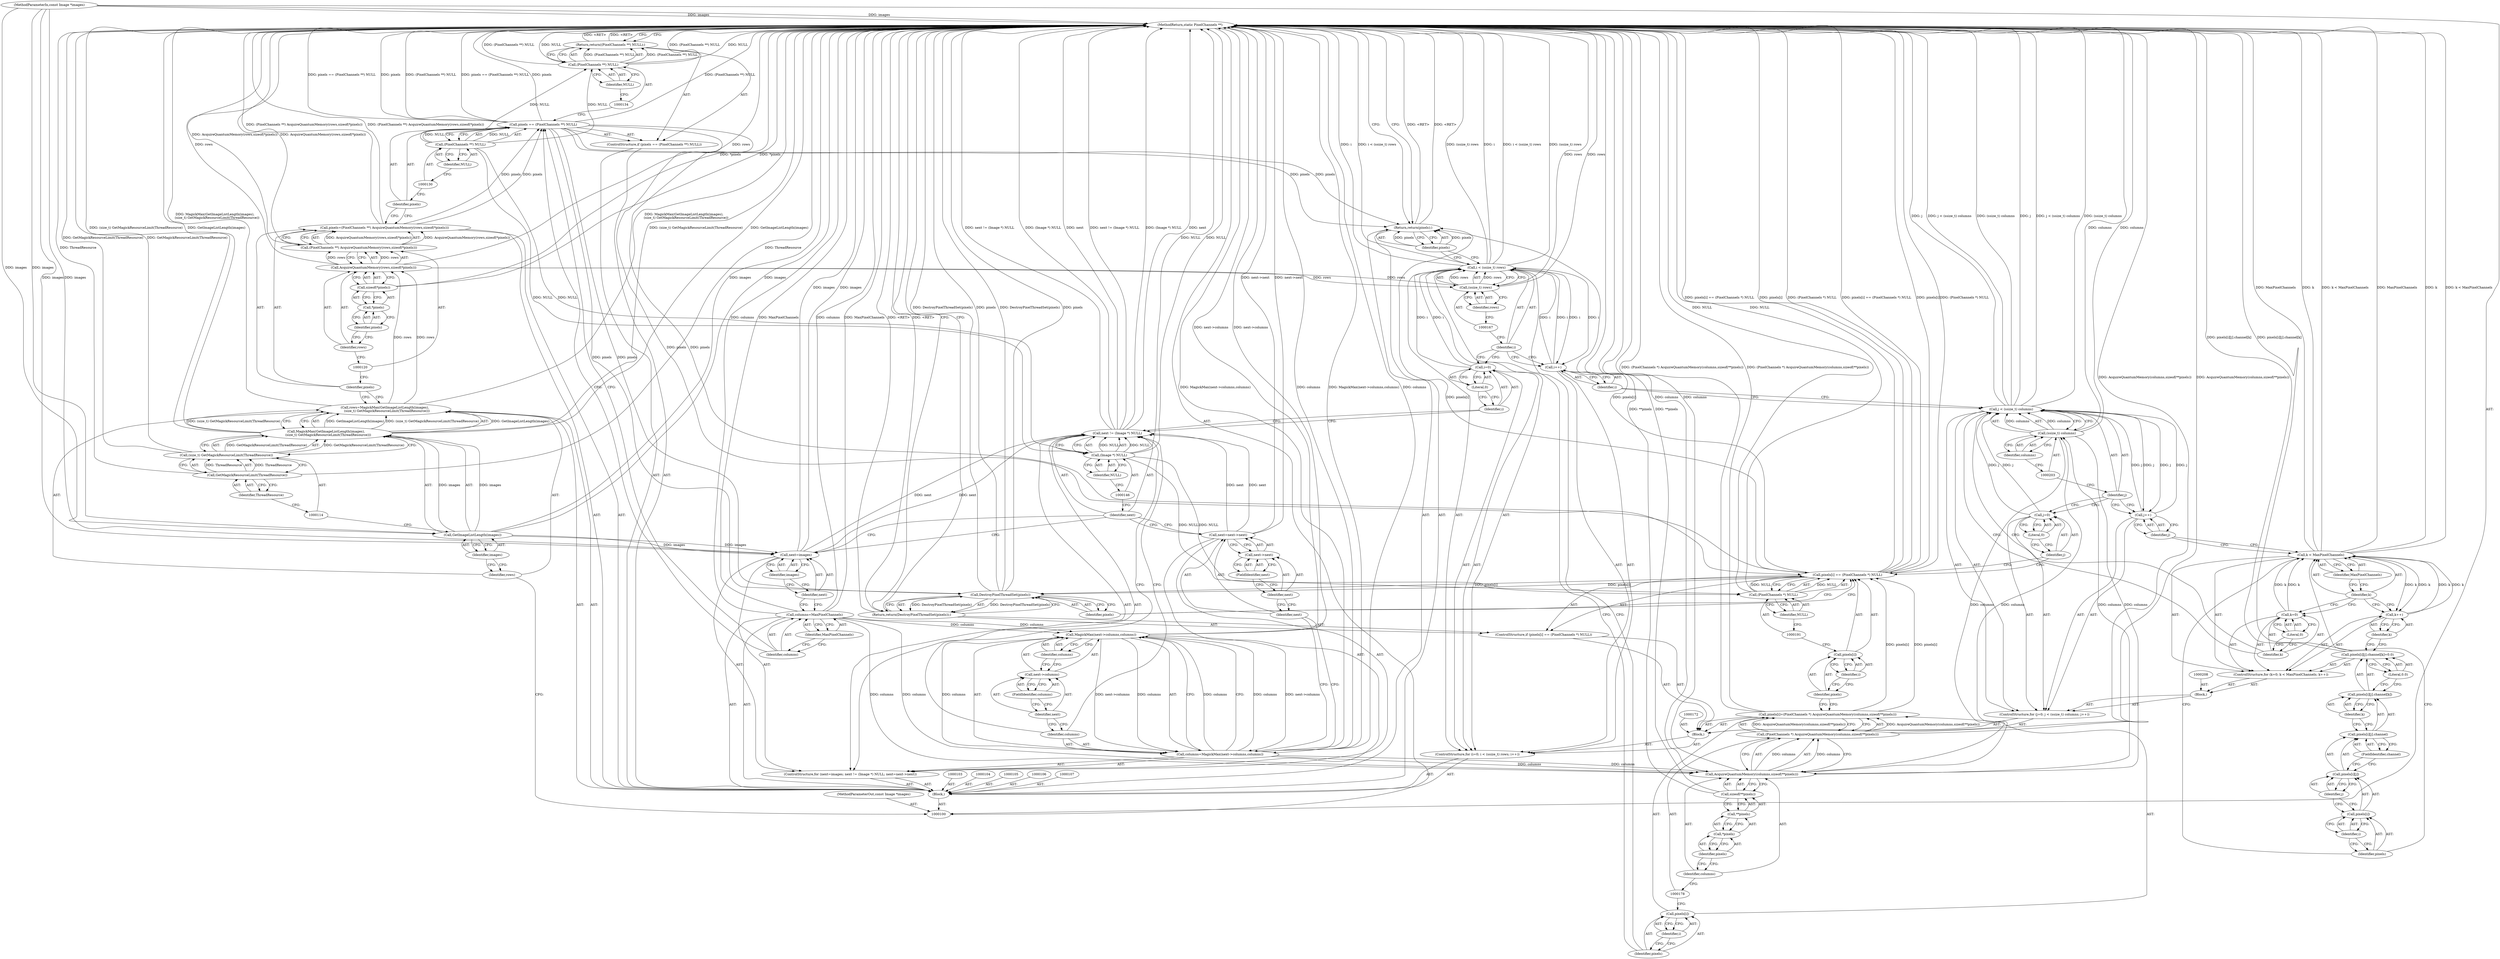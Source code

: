 digraph "0_ImageMagick6_025e77fcb2f45b21689931ba3bf74eac153afa48" {
"1000231" [label="(MethodReturn,static PixelChannels **)"];
"1000101" [label="(MethodParameterIn,const Image *images)"];
"1000315" [label="(MethodParameterOut,const Image *images)"];
"1000111" [label="(Call,GetImageListLength(images))"];
"1000108" [label="(Call,rows=MagickMax(GetImageListLength(images),\n    (size_t) GetMagickResourceLimit(ThreadResource)))"];
"1000109" [label="(Identifier,rows)"];
"1000112" [label="(Identifier,images)"];
"1000110" [label="(Call,MagickMax(GetImageListLength(images),\n    (size_t) GetMagickResourceLimit(ThreadResource)))"];
"1000115" [label="(Call,GetMagickResourceLimit(ThreadResource))"];
"1000116" [label="(Identifier,ThreadResource)"];
"1000113" [label="(Call,(size_t) GetMagickResourceLimit(ThreadResource))"];
"1000117" [label="(Call,pixels=(PixelChannels **) AcquireQuantumMemory(rows,sizeof(*pixels)))"];
"1000118" [label="(Identifier,pixels)"];
"1000121" [label="(Call,AcquireQuantumMemory(rows,sizeof(*pixels)))"];
"1000122" [label="(Identifier,rows)"];
"1000123" [label="(Call,sizeof(*pixels))"];
"1000124" [label="(Call,*pixels)"];
"1000125" [label="(Identifier,pixels)"];
"1000119" [label="(Call,(PixelChannels **) AcquireQuantumMemory(rows,sizeof(*pixels)))"];
"1000129" [label="(Call,(PixelChannels **) NULL)"];
"1000126" [label="(ControlStructure,if (pixels == (PixelChannels **) NULL))"];
"1000131" [label="(Identifier,NULL)"];
"1000127" [label="(Call,pixels == (PixelChannels **) NULL)"];
"1000128" [label="(Identifier,pixels)"];
"1000102" [label="(Block,)"];
"1000133" [label="(Call,(PixelChannels **) NULL)"];
"1000135" [label="(Identifier,NULL)"];
"1000132" [label="(Return,return((PixelChannels **) NULL);)"];
"1000138" [label="(Identifier,MaxPixelChannels)"];
"1000136" [label="(Call,columns=MaxPixelChannels)"];
"1000137" [label="(Identifier,columns)"];
"1000142" [label="(Identifier,images)"];
"1000143" [label="(Call,next != (Image *) NULL)"];
"1000144" [label="(Identifier,next)"];
"1000145" [label="(Call,(Image *) NULL)"];
"1000139" [label="(ControlStructure,for (next=images; next != (Image *) NULL; next=next->next))"];
"1000147" [label="(Identifier,NULL)"];
"1000148" [label="(Call,next=next->next)"];
"1000149" [label="(Identifier,next)"];
"1000150" [label="(Call,next->next)"];
"1000151" [label="(Identifier,next)"];
"1000152" [label="(FieldIdentifier,next)"];
"1000140" [label="(Call,next=images)"];
"1000141" [label="(Identifier,next)"];
"1000155" [label="(Call,MagickMax(next->columns,columns))"];
"1000156" [label="(Call,next->columns)"];
"1000157" [label="(Identifier,next)"];
"1000158" [label="(FieldIdentifier,columns)"];
"1000159" [label="(Identifier,columns)"];
"1000153" [label="(Call,columns=MagickMax(next->columns,columns))"];
"1000154" [label="(Identifier,columns)"];
"1000164" [label="(Call,i < (ssize_t) rows)"];
"1000165" [label="(Identifier,i)"];
"1000166" [label="(Call,(ssize_t) rows)"];
"1000160" [label="(ControlStructure,for (i=0; i < (ssize_t) rows; i++))"];
"1000168" [label="(Identifier,rows)"];
"1000169" [label="(Call,i++)"];
"1000170" [label="(Identifier,i)"];
"1000161" [label="(Call,i=0)"];
"1000162" [label="(Identifier,i)"];
"1000163" [label="(Literal,0)"];
"1000171" [label="(Block,)"];
"1000176" [label="(Identifier,i)"];
"1000177" [label="(Call,(PixelChannels *) AcquireQuantumMemory(columns,sizeof(**pixels)))"];
"1000179" [label="(Call,AcquireQuantumMemory(columns,sizeof(**pixels)))"];
"1000173" [label="(Call,pixels[i]=(PixelChannels *) AcquireQuantumMemory(columns,sizeof(**pixels)))"];
"1000174" [label="(Call,pixels[i])"];
"1000175" [label="(Identifier,pixels)"];
"1000180" [label="(Identifier,columns)"];
"1000181" [label="(Call,sizeof(**pixels))"];
"1000182" [label="(Call,**pixels)"];
"1000183" [label="(Call,*pixels)"];
"1000184" [label="(Identifier,pixels)"];
"1000189" [label="(Identifier,i)"];
"1000190" [label="(Call,(PixelChannels *) NULL)"];
"1000192" [label="(Identifier,NULL)"];
"1000185" [label="(ControlStructure,if (pixels[i] == (PixelChannels *) NULL))"];
"1000186" [label="(Call,pixels[i] == (PixelChannels *) NULL)"];
"1000187" [label="(Call,pixels[i])"];
"1000188" [label="(Identifier,pixels)"];
"1000194" [label="(Call,DestroyPixelThreadSet(pixels))"];
"1000195" [label="(Identifier,pixels)"];
"1000193" [label="(Return,return(DestroyPixelThreadSet(pixels));)"];
"1000199" [label="(Literal,0)"];
"1000200" [label="(Call,j < (ssize_t) columns)"];
"1000201" [label="(Identifier,j)"];
"1000202" [label="(Call,(ssize_t) columns)"];
"1000204" [label="(Identifier,columns)"];
"1000205" [label="(Call,j++)"];
"1000206" [label="(Identifier,j)"];
"1000196" [label="(ControlStructure,for (j=0; j < (ssize_t) columns; j++))"];
"1000197" [label="(Call,j=0)"];
"1000198" [label="(Identifier,j)"];
"1000207" [label="(Block,)"];
"1000210" [label="(Call,k=0)"];
"1000211" [label="(Identifier,k)"];
"1000212" [label="(Literal,0)"];
"1000213" [label="(Call,k < MaxPixelChannels)"];
"1000214" [label="(Identifier,k)"];
"1000215" [label="(Identifier,MaxPixelChannels)"];
"1000216" [label="(Call,k++)"];
"1000217" [label="(Identifier,k)"];
"1000209" [label="(ControlStructure,for (k=0; k < MaxPixelChannels; k++))"];
"1000224" [label="(Identifier,i)"];
"1000225" [label="(Identifier,j)"];
"1000226" [label="(FieldIdentifier,channel)"];
"1000227" [label="(Identifier,k)"];
"1000228" [label="(Literal,0.0)"];
"1000218" [label="(Call,pixels[i][j].channel[k]=0.0)"];
"1000219" [label="(Call,pixels[i][j].channel[k])"];
"1000220" [label="(Call,pixels[i][j].channel)"];
"1000221" [label="(Call,pixels[i][j])"];
"1000222" [label="(Call,pixels[i])"];
"1000223" [label="(Identifier,pixels)"];
"1000229" [label="(Return,return(pixels);)"];
"1000230" [label="(Identifier,pixels)"];
"1000231" -> "1000100"  [label="AST: "];
"1000231" -> "1000132"  [label="CFG: "];
"1000231" -> "1000193"  [label="CFG: "];
"1000231" -> "1000229"  [label="CFG: "];
"1000229" -> "1000231"  [label="DDG: <RET>"];
"1000132" -> "1000231"  [label="DDG: <RET>"];
"1000177" -> "1000231"  [label="DDG: AcquireQuantumMemory(columns,sizeof(**pixels))"];
"1000218" -> "1000231"  [label="DDG: pixels[i][j].channel[k]"];
"1000213" -> "1000231"  [label="DDG: k"];
"1000213" -> "1000231"  [label="DDG: k < MaxPixelChannels"];
"1000213" -> "1000231"  [label="DDG: MaxPixelChannels"];
"1000153" -> "1000231"  [label="DDG: columns"];
"1000153" -> "1000231"  [label="DDG: MagickMax(next->columns,columns)"];
"1000136" -> "1000231"  [label="DDG: columns"];
"1000136" -> "1000231"  [label="DDG: MaxPixelChannels"];
"1000181" -> "1000231"  [label="DDG: **pixels"];
"1000166" -> "1000231"  [label="DDG: rows"];
"1000164" -> "1000231"  [label="DDG: i < (ssize_t) rows"];
"1000164" -> "1000231"  [label="DDG: (ssize_t) rows"];
"1000164" -> "1000231"  [label="DDG: i"];
"1000186" -> "1000231"  [label="DDG: pixels[i] == (PixelChannels *) NULL"];
"1000186" -> "1000231"  [label="DDG: pixels[i]"];
"1000186" -> "1000231"  [label="DDG: (PixelChannels *) NULL"];
"1000140" -> "1000231"  [label="DDG: images"];
"1000194" -> "1000231"  [label="DDG: DestroyPixelThreadSet(pixels)"];
"1000194" -> "1000231"  [label="DDG: pixels"];
"1000200" -> "1000231"  [label="DDG: j"];
"1000200" -> "1000231"  [label="DDG: j < (ssize_t) columns"];
"1000200" -> "1000231"  [label="DDG: (ssize_t) columns"];
"1000127" -> "1000231"  [label="DDG: (PixelChannels **) NULL"];
"1000127" -> "1000231"  [label="DDG: pixels == (PixelChannels **) NULL"];
"1000127" -> "1000231"  [label="DDG: pixels"];
"1000143" -> "1000231"  [label="DDG: next"];
"1000143" -> "1000231"  [label="DDG: next != (Image *) NULL"];
"1000143" -> "1000231"  [label="DDG: (Image *) NULL"];
"1000113" -> "1000231"  [label="DDG: GetMagickResourceLimit(ThreadResource)"];
"1000119" -> "1000231"  [label="DDG: AcquireQuantumMemory(rows,sizeof(*pixels))"];
"1000179" -> "1000231"  [label="DDG: columns"];
"1000133" -> "1000231"  [label="DDG: (PixelChannels **) NULL"];
"1000133" -> "1000231"  [label="DDG: NULL"];
"1000111" -> "1000231"  [label="DDG: images"];
"1000110" -> "1000231"  [label="DDG: (size_t) GetMagickResourceLimit(ThreadResource)"];
"1000110" -> "1000231"  [label="DDG: GetImageListLength(images)"];
"1000101" -> "1000231"  [label="DDG: images"];
"1000108" -> "1000231"  [label="DDG: MagickMax(GetImageListLength(images),\n    (size_t) GetMagickResourceLimit(ThreadResource))"];
"1000121" -> "1000231"  [label="DDG: rows"];
"1000173" -> "1000231"  [label="DDG: (PixelChannels *) AcquireQuantumMemory(columns,sizeof(**pixels))"];
"1000148" -> "1000231"  [label="DDG: next->next"];
"1000155" -> "1000231"  [label="DDG: next->columns"];
"1000117" -> "1000231"  [label="DDG: (PixelChannels **) AcquireQuantumMemory(rows,sizeof(*pixels))"];
"1000145" -> "1000231"  [label="DDG: NULL"];
"1000115" -> "1000231"  [label="DDG: ThreadResource"];
"1000190" -> "1000231"  [label="DDG: NULL"];
"1000123" -> "1000231"  [label="DDG: *pixels"];
"1000202" -> "1000231"  [label="DDG: columns"];
"1000193" -> "1000231"  [label="DDG: <RET>"];
"1000101" -> "1000100"  [label="AST: "];
"1000101" -> "1000231"  [label="DDG: images"];
"1000101" -> "1000111"  [label="DDG: images"];
"1000101" -> "1000140"  [label="DDG: images"];
"1000315" -> "1000100"  [label="AST: "];
"1000111" -> "1000110"  [label="AST: "];
"1000111" -> "1000112"  [label="CFG: "];
"1000112" -> "1000111"  [label="AST: "];
"1000114" -> "1000111"  [label="CFG: "];
"1000111" -> "1000231"  [label="DDG: images"];
"1000111" -> "1000110"  [label="DDG: images"];
"1000101" -> "1000111"  [label="DDG: images"];
"1000111" -> "1000140"  [label="DDG: images"];
"1000108" -> "1000102"  [label="AST: "];
"1000108" -> "1000110"  [label="CFG: "];
"1000109" -> "1000108"  [label="AST: "];
"1000110" -> "1000108"  [label="AST: "];
"1000118" -> "1000108"  [label="CFG: "];
"1000108" -> "1000231"  [label="DDG: MagickMax(GetImageListLength(images),\n    (size_t) GetMagickResourceLimit(ThreadResource))"];
"1000110" -> "1000108"  [label="DDG: GetImageListLength(images)"];
"1000110" -> "1000108"  [label="DDG: (size_t) GetMagickResourceLimit(ThreadResource)"];
"1000108" -> "1000121"  [label="DDG: rows"];
"1000109" -> "1000108"  [label="AST: "];
"1000109" -> "1000100"  [label="CFG: "];
"1000112" -> "1000109"  [label="CFG: "];
"1000112" -> "1000111"  [label="AST: "];
"1000112" -> "1000109"  [label="CFG: "];
"1000111" -> "1000112"  [label="CFG: "];
"1000110" -> "1000108"  [label="AST: "];
"1000110" -> "1000113"  [label="CFG: "];
"1000111" -> "1000110"  [label="AST: "];
"1000113" -> "1000110"  [label="AST: "];
"1000108" -> "1000110"  [label="CFG: "];
"1000110" -> "1000231"  [label="DDG: (size_t) GetMagickResourceLimit(ThreadResource)"];
"1000110" -> "1000231"  [label="DDG: GetImageListLength(images)"];
"1000110" -> "1000108"  [label="DDG: GetImageListLength(images)"];
"1000110" -> "1000108"  [label="DDG: (size_t) GetMagickResourceLimit(ThreadResource)"];
"1000111" -> "1000110"  [label="DDG: images"];
"1000113" -> "1000110"  [label="DDG: GetMagickResourceLimit(ThreadResource)"];
"1000115" -> "1000113"  [label="AST: "];
"1000115" -> "1000116"  [label="CFG: "];
"1000116" -> "1000115"  [label="AST: "];
"1000113" -> "1000115"  [label="CFG: "];
"1000115" -> "1000231"  [label="DDG: ThreadResource"];
"1000115" -> "1000113"  [label="DDG: ThreadResource"];
"1000116" -> "1000115"  [label="AST: "];
"1000116" -> "1000114"  [label="CFG: "];
"1000115" -> "1000116"  [label="CFG: "];
"1000113" -> "1000110"  [label="AST: "];
"1000113" -> "1000115"  [label="CFG: "];
"1000114" -> "1000113"  [label="AST: "];
"1000115" -> "1000113"  [label="AST: "];
"1000110" -> "1000113"  [label="CFG: "];
"1000113" -> "1000231"  [label="DDG: GetMagickResourceLimit(ThreadResource)"];
"1000113" -> "1000110"  [label="DDG: GetMagickResourceLimit(ThreadResource)"];
"1000115" -> "1000113"  [label="DDG: ThreadResource"];
"1000117" -> "1000102"  [label="AST: "];
"1000117" -> "1000119"  [label="CFG: "];
"1000118" -> "1000117"  [label="AST: "];
"1000119" -> "1000117"  [label="AST: "];
"1000128" -> "1000117"  [label="CFG: "];
"1000117" -> "1000231"  [label="DDG: (PixelChannels **) AcquireQuantumMemory(rows,sizeof(*pixels))"];
"1000119" -> "1000117"  [label="DDG: AcquireQuantumMemory(rows,sizeof(*pixels))"];
"1000117" -> "1000127"  [label="DDG: pixels"];
"1000118" -> "1000117"  [label="AST: "];
"1000118" -> "1000108"  [label="CFG: "];
"1000120" -> "1000118"  [label="CFG: "];
"1000121" -> "1000119"  [label="AST: "];
"1000121" -> "1000123"  [label="CFG: "];
"1000122" -> "1000121"  [label="AST: "];
"1000123" -> "1000121"  [label="AST: "];
"1000119" -> "1000121"  [label="CFG: "];
"1000121" -> "1000231"  [label="DDG: rows"];
"1000121" -> "1000119"  [label="DDG: rows"];
"1000108" -> "1000121"  [label="DDG: rows"];
"1000121" -> "1000166"  [label="DDG: rows"];
"1000122" -> "1000121"  [label="AST: "];
"1000122" -> "1000120"  [label="CFG: "];
"1000125" -> "1000122"  [label="CFG: "];
"1000123" -> "1000121"  [label="AST: "];
"1000123" -> "1000124"  [label="CFG: "];
"1000124" -> "1000123"  [label="AST: "];
"1000121" -> "1000123"  [label="CFG: "];
"1000123" -> "1000231"  [label="DDG: *pixels"];
"1000124" -> "1000123"  [label="AST: "];
"1000124" -> "1000125"  [label="CFG: "];
"1000125" -> "1000124"  [label="AST: "];
"1000123" -> "1000124"  [label="CFG: "];
"1000125" -> "1000124"  [label="AST: "];
"1000125" -> "1000122"  [label="CFG: "];
"1000124" -> "1000125"  [label="CFG: "];
"1000119" -> "1000117"  [label="AST: "];
"1000119" -> "1000121"  [label="CFG: "];
"1000120" -> "1000119"  [label="AST: "];
"1000121" -> "1000119"  [label="AST: "];
"1000117" -> "1000119"  [label="CFG: "];
"1000119" -> "1000231"  [label="DDG: AcquireQuantumMemory(rows,sizeof(*pixels))"];
"1000119" -> "1000117"  [label="DDG: AcquireQuantumMemory(rows,sizeof(*pixels))"];
"1000121" -> "1000119"  [label="DDG: rows"];
"1000129" -> "1000127"  [label="AST: "];
"1000129" -> "1000131"  [label="CFG: "];
"1000130" -> "1000129"  [label="AST: "];
"1000131" -> "1000129"  [label="AST: "];
"1000127" -> "1000129"  [label="CFG: "];
"1000129" -> "1000127"  [label="DDG: NULL"];
"1000129" -> "1000133"  [label="DDG: NULL"];
"1000129" -> "1000145"  [label="DDG: NULL"];
"1000126" -> "1000102"  [label="AST: "];
"1000127" -> "1000126"  [label="AST: "];
"1000132" -> "1000126"  [label="AST: "];
"1000131" -> "1000129"  [label="AST: "];
"1000131" -> "1000130"  [label="CFG: "];
"1000129" -> "1000131"  [label="CFG: "];
"1000127" -> "1000126"  [label="AST: "];
"1000127" -> "1000129"  [label="CFG: "];
"1000128" -> "1000127"  [label="AST: "];
"1000129" -> "1000127"  [label="AST: "];
"1000134" -> "1000127"  [label="CFG: "];
"1000137" -> "1000127"  [label="CFG: "];
"1000127" -> "1000231"  [label="DDG: (PixelChannels **) NULL"];
"1000127" -> "1000231"  [label="DDG: pixels == (PixelChannels **) NULL"];
"1000127" -> "1000231"  [label="DDG: pixels"];
"1000117" -> "1000127"  [label="DDG: pixels"];
"1000129" -> "1000127"  [label="DDG: NULL"];
"1000127" -> "1000186"  [label="DDG: pixels"];
"1000127" -> "1000194"  [label="DDG: pixels"];
"1000127" -> "1000229"  [label="DDG: pixels"];
"1000128" -> "1000127"  [label="AST: "];
"1000128" -> "1000117"  [label="CFG: "];
"1000130" -> "1000128"  [label="CFG: "];
"1000102" -> "1000100"  [label="AST: "];
"1000103" -> "1000102"  [label="AST: "];
"1000104" -> "1000102"  [label="AST: "];
"1000105" -> "1000102"  [label="AST: "];
"1000106" -> "1000102"  [label="AST: "];
"1000107" -> "1000102"  [label="AST: "];
"1000108" -> "1000102"  [label="AST: "];
"1000117" -> "1000102"  [label="AST: "];
"1000126" -> "1000102"  [label="AST: "];
"1000136" -> "1000102"  [label="AST: "];
"1000139" -> "1000102"  [label="AST: "];
"1000160" -> "1000102"  [label="AST: "];
"1000229" -> "1000102"  [label="AST: "];
"1000133" -> "1000132"  [label="AST: "];
"1000133" -> "1000135"  [label="CFG: "];
"1000134" -> "1000133"  [label="AST: "];
"1000135" -> "1000133"  [label="AST: "];
"1000132" -> "1000133"  [label="CFG: "];
"1000133" -> "1000231"  [label="DDG: (PixelChannels **) NULL"];
"1000133" -> "1000231"  [label="DDG: NULL"];
"1000133" -> "1000132"  [label="DDG: (PixelChannels **) NULL"];
"1000129" -> "1000133"  [label="DDG: NULL"];
"1000135" -> "1000133"  [label="AST: "];
"1000135" -> "1000134"  [label="CFG: "];
"1000133" -> "1000135"  [label="CFG: "];
"1000132" -> "1000126"  [label="AST: "];
"1000132" -> "1000133"  [label="CFG: "];
"1000133" -> "1000132"  [label="AST: "];
"1000231" -> "1000132"  [label="CFG: "];
"1000132" -> "1000231"  [label="DDG: <RET>"];
"1000133" -> "1000132"  [label="DDG: (PixelChannels **) NULL"];
"1000138" -> "1000136"  [label="AST: "];
"1000138" -> "1000137"  [label="CFG: "];
"1000136" -> "1000138"  [label="CFG: "];
"1000136" -> "1000102"  [label="AST: "];
"1000136" -> "1000138"  [label="CFG: "];
"1000137" -> "1000136"  [label="AST: "];
"1000138" -> "1000136"  [label="AST: "];
"1000141" -> "1000136"  [label="CFG: "];
"1000136" -> "1000231"  [label="DDG: columns"];
"1000136" -> "1000231"  [label="DDG: MaxPixelChannels"];
"1000136" -> "1000155"  [label="DDG: columns"];
"1000136" -> "1000179"  [label="DDG: columns"];
"1000137" -> "1000136"  [label="AST: "];
"1000137" -> "1000127"  [label="CFG: "];
"1000138" -> "1000137"  [label="CFG: "];
"1000142" -> "1000140"  [label="AST: "];
"1000142" -> "1000141"  [label="CFG: "];
"1000140" -> "1000142"  [label="CFG: "];
"1000143" -> "1000139"  [label="AST: "];
"1000143" -> "1000145"  [label="CFG: "];
"1000144" -> "1000143"  [label="AST: "];
"1000145" -> "1000143"  [label="AST: "];
"1000154" -> "1000143"  [label="CFG: "];
"1000162" -> "1000143"  [label="CFG: "];
"1000143" -> "1000231"  [label="DDG: next"];
"1000143" -> "1000231"  [label="DDG: next != (Image *) NULL"];
"1000143" -> "1000231"  [label="DDG: (Image *) NULL"];
"1000140" -> "1000143"  [label="DDG: next"];
"1000148" -> "1000143"  [label="DDG: next"];
"1000145" -> "1000143"  [label="DDG: NULL"];
"1000144" -> "1000143"  [label="AST: "];
"1000144" -> "1000140"  [label="CFG: "];
"1000144" -> "1000148"  [label="CFG: "];
"1000146" -> "1000144"  [label="CFG: "];
"1000145" -> "1000143"  [label="AST: "];
"1000145" -> "1000147"  [label="CFG: "];
"1000146" -> "1000145"  [label="AST: "];
"1000147" -> "1000145"  [label="AST: "];
"1000143" -> "1000145"  [label="CFG: "];
"1000145" -> "1000231"  [label="DDG: NULL"];
"1000145" -> "1000143"  [label="DDG: NULL"];
"1000129" -> "1000145"  [label="DDG: NULL"];
"1000145" -> "1000190"  [label="DDG: NULL"];
"1000139" -> "1000102"  [label="AST: "];
"1000140" -> "1000139"  [label="AST: "];
"1000143" -> "1000139"  [label="AST: "];
"1000148" -> "1000139"  [label="AST: "];
"1000153" -> "1000139"  [label="AST: "];
"1000147" -> "1000145"  [label="AST: "];
"1000147" -> "1000146"  [label="CFG: "];
"1000145" -> "1000147"  [label="CFG: "];
"1000148" -> "1000139"  [label="AST: "];
"1000148" -> "1000150"  [label="CFG: "];
"1000149" -> "1000148"  [label="AST: "];
"1000150" -> "1000148"  [label="AST: "];
"1000144" -> "1000148"  [label="CFG: "];
"1000148" -> "1000231"  [label="DDG: next->next"];
"1000148" -> "1000143"  [label="DDG: next"];
"1000149" -> "1000148"  [label="AST: "];
"1000149" -> "1000153"  [label="CFG: "];
"1000151" -> "1000149"  [label="CFG: "];
"1000150" -> "1000148"  [label="AST: "];
"1000150" -> "1000152"  [label="CFG: "];
"1000151" -> "1000150"  [label="AST: "];
"1000152" -> "1000150"  [label="AST: "];
"1000148" -> "1000150"  [label="CFG: "];
"1000151" -> "1000150"  [label="AST: "];
"1000151" -> "1000149"  [label="CFG: "];
"1000152" -> "1000151"  [label="CFG: "];
"1000152" -> "1000150"  [label="AST: "];
"1000152" -> "1000151"  [label="CFG: "];
"1000150" -> "1000152"  [label="CFG: "];
"1000140" -> "1000139"  [label="AST: "];
"1000140" -> "1000142"  [label="CFG: "];
"1000141" -> "1000140"  [label="AST: "];
"1000142" -> "1000140"  [label="AST: "];
"1000144" -> "1000140"  [label="CFG: "];
"1000140" -> "1000231"  [label="DDG: images"];
"1000111" -> "1000140"  [label="DDG: images"];
"1000101" -> "1000140"  [label="DDG: images"];
"1000140" -> "1000143"  [label="DDG: next"];
"1000141" -> "1000140"  [label="AST: "];
"1000141" -> "1000136"  [label="CFG: "];
"1000142" -> "1000141"  [label="CFG: "];
"1000155" -> "1000153"  [label="AST: "];
"1000155" -> "1000159"  [label="CFG: "];
"1000156" -> "1000155"  [label="AST: "];
"1000159" -> "1000155"  [label="AST: "];
"1000153" -> "1000155"  [label="CFG: "];
"1000155" -> "1000231"  [label="DDG: next->columns"];
"1000155" -> "1000153"  [label="DDG: next->columns"];
"1000155" -> "1000153"  [label="DDG: columns"];
"1000153" -> "1000155"  [label="DDG: columns"];
"1000136" -> "1000155"  [label="DDG: columns"];
"1000156" -> "1000155"  [label="AST: "];
"1000156" -> "1000158"  [label="CFG: "];
"1000157" -> "1000156"  [label="AST: "];
"1000158" -> "1000156"  [label="AST: "];
"1000159" -> "1000156"  [label="CFG: "];
"1000157" -> "1000156"  [label="AST: "];
"1000157" -> "1000154"  [label="CFG: "];
"1000158" -> "1000157"  [label="CFG: "];
"1000158" -> "1000156"  [label="AST: "];
"1000158" -> "1000157"  [label="CFG: "];
"1000156" -> "1000158"  [label="CFG: "];
"1000159" -> "1000155"  [label="AST: "];
"1000159" -> "1000156"  [label="CFG: "];
"1000155" -> "1000159"  [label="CFG: "];
"1000153" -> "1000139"  [label="AST: "];
"1000153" -> "1000155"  [label="CFG: "];
"1000154" -> "1000153"  [label="AST: "];
"1000155" -> "1000153"  [label="AST: "];
"1000149" -> "1000153"  [label="CFG: "];
"1000153" -> "1000231"  [label="DDG: columns"];
"1000153" -> "1000231"  [label="DDG: MagickMax(next->columns,columns)"];
"1000155" -> "1000153"  [label="DDG: next->columns"];
"1000155" -> "1000153"  [label="DDG: columns"];
"1000153" -> "1000155"  [label="DDG: columns"];
"1000153" -> "1000179"  [label="DDG: columns"];
"1000154" -> "1000153"  [label="AST: "];
"1000154" -> "1000143"  [label="CFG: "];
"1000157" -> "1000154"  [label="CFG: "];
"1000164" -> "1000160"  [label="AST: "];
"1000164" -> "1000166"  [label="CFG: "];
"1000165" -> "1000164"  [label="AST: "];
"1000166" -> "1000164"  [label="AST: "];
"1000175" -> "1000164"  [label="CFG: "];
"1000230" -> "1000164"  [label="CFG: "];
"1000164" -> "1000231"  [label="DDG: i < (ssize_t) rows"];
"1000164" -> "1000231"  [label="DDG: (ssize_t) rows"];
"1000164" -> "1000231"  [label="DDG: i"];
"1000169" -> "1000164"  [label="DDG: i"];
"1000161" -> "1000164"  [label="DDG: i"];
"1000166" -> "1000164"  [label="DDG: rows"];
"1000164" -> "1000169"  [label="DDG: i"];
"1000165" -> "1000164"  [label="AST: "];
"1000165" -> "1000161"  [label="CFG: "];
"1000165" -> "1000169"  [label="CFG: "];
"1000167" -> "1000165"  [label="CFG: "];
"1000166" -> "1000164"  [label="AST: "];
"1000166" -> "1000168"  [label="CFG: "];
"1000167" -> "1000166"  [label="AST: "];
"1000168" -> "1000166"  [label="AST: "];
"1000164" -> "1000166"  [label="CFG: "];
"1000166" -> "1000231"  [label="DDG: rows"];
"1000166" -> "1000164"  [label="DDG: rows"];
"1000121" -> "1000166"  [label="DDG: rows"];
"1000160" -> "1000102"  [label="AST: "];
"1000161" -> "1000160"  [label="AST: "];
"1000164" -> "1000160"  [label="AST: "];
"1000169" -> "1000160"  [label="AST: "];
"1000171" -> "1000160"  [label="AST: "];
"1000168" -> "1000166"  [label="AST: "];
"1000168" -> "1000167"  [label="CFG: "];
"1000166" -> "1000168"  [label="CFG: "];
"1000169" -> "1000160"  [label="AST: "];
"1000169" -> "1000170"  [label="CFG: "];
"1000170" -> "1000169"  [label="AST: "];
"1000165" -> "1000169"  [label="CFG: "];
"1000169" -> "1000164"  [label="DDG: i"];
"1000164" -> "1000169"  [label="DDG: i"];
"1000170" -> "1000169"  [label="AST: "];
"1000170" -> "1000200"  [label="CFG: "];
"1000169" -> "1000170"  [label="CFG: "];
"1000161" -> "1000160"  [label="AST: "];
"1000161" -> "1000163"  [label="CFG: "];
"1000162" -> "1000161"  [label="AST: "];
"1000163" -> "1000161"  [label="AST: "];
"1000165" -> "1000161"  [label="CFG: "];
"1000161" -> "1000164"  [label="DDG: i"];
"1000162" -> "1000161"  [label="AST: "];
"1000162" -> "1000143"  [label="CFG: "];
"1000163" -> "1000162"  [label="CFG: "];
"1000163" -> "1000161"  [label="AST: "];
"1000163" -> "1000162"  [label="CFG: "];
"1000161" -> "1000163"  [label="CFG: "];
"1000171" -> "1000160"  [label="AST: "];
"1000172" -> "1000171"  [label="AST: "];
"1000173" -> "1000171"  [label="AST: "];
"1000185" -> "1000171"  [label="AST: "];
"1000196" -> "1000171"  [label="AST: "];
"1000176" -> "1000174"  [label="AST: "];
"1000176" -> "1000175"  [label="CFG: "];
"1000174" -> "1000176"  [label="CFG: "];
"1000177" -> "1000173"  [label="AST: "];
"1000177" -> "1000179"  [label="CFG: "];
"1000178" -> "1000177"  [label="AST: "];
"1000179" -> "1000177"  [label="AST: "];
"1000173" -> "1000177"  [label="CFG: "];
"1000177" -> "1000231"  [label="DDG: AcquireQuantumMemory(columns,sizeof(**pixels))"];
"1000177" -> "1000173"  [label="DDG: AcquireQuantumMemory(columns,sizeof(**pixels))"];
"1000179" -> "1000177"  [label="DDG: columns"];
"1000179" -> "1000177"  [label="AST: "];
"1000179" -> "1000181"  [label="CFG: "];
"1000180" -> "1000179"  [label="AST: "];
"1000181" -> "1000179"  [label="AST: "];
"1000177" -> "1000179"  [label="CFG: "];
"1000179" -> "1000231"  [label="DDG: columns"];
"1000179" -> "1000177"  [label="DDG: columns"];
"1000153" -> "1000179"  [label="DDG: columns"];
"1000136" -> "1000179"  [label="DDG: columns"];
"1000202" -> "1000179"  [label="DDG: columns"];
"1000179" -> "1000202"  [label="DDG: columns"];
"1000173" -> "1000171"  [label="AST: "];
"1000173" -> "1000177"  [label="CFG: "];
"1000174" -> "1000173"  [label="AST: "];
"1000177" -> "1000173"  [label="AST: "];
"1000188" -> "1000173"  [label="CFG: "];
"1000173" -> "1000231"  [label="DDG: (PixelChannels *) AcquireQuantumMemory(columns,sizeof(**pixels))"];
"1000177" -> "1000173"  [label="DDG: AcquireQuantumMemory(columns,sizeof(**pixels))"];
"1000173" -> "1000186"  [label="DDG: pixels[i]"];
"1000174" -> "1000173"  [label="AST: "];
"1000174" -> "1000176"  [label="CFG: "];
"1000175" -> "1000174"  [label="AST: "];
"1000176" -> "1000174"  [label="AST: "];
"1000178" -> "1000174"  [label="CFG: "];
"1000175" -> "1000174"  [label="AST: "];
"1000175" -> "1000164"  [label="CFG: "];
"1000176" -> "1000175"  [label="CFG: "];
"1000180" -> "1000179"  [label="AST: "];
"1000180" -> "1000178"  [label="CFG: "];
"1000184" -> "1000180"  [label="CFG: "];
"1000181" -> "1000179"  [label="AST: "];
"1000181" -> "1000182"  [label="CFG: "];
"1000182" -> "1000181"  [label="AST: "];
"1000179" -> "1000181"  [label="CFG: "];
"1000181" -> "1000231"  [label="DDG: **pixels"];
"1000182" -> "1000181"  [label="AST: "];
"1000182" -> "1000183"  [label="CFG: "];
"1000183" -> "1000182"  [label="AST: "];
"1000181" -> "1000182"  [label="CFG: "];
"1000183" -> "1000182"  [label="AST: "];
"1000183" -> "1000184"  [label="CFG: "];
"1000184" -> "1000183"  [label="AST: "];
"1000182" -> "1000183"  [label="CFG: "];
"1000184" -> "1000183"  [label="AST: "];
"1000184" -> "1000180"  [label="CFG: "];
"1000183" -> "1000184"  [label="CFG: "];
"1000189" -> "1000187"  [label="AST: "];
"1000189" -> "1000188"  [label="CFG: "];
"1000187" -> "1000189"  [label="CFG: "];
"1000190" -> "1000186"  [label="AST: "];
"1000190" -> "1000192"  [label="CFG: "];
"1000191" -> "1000190"  [label="AST: "];
"1000192" -> "1000190"  [label="AST: "];
"1000186" -> "1000190"  [label="CFG: "];
"1000190" -> "1000231"  [label="DDG: NULL"];
"1000190" -> "1000186"  [label="DDG: NULL"];
"1000145" -> "1000190"  [label="DDG: NULL"];
"1000192" -> "1000190"  [label="AST: "];
"1000192" -> "1000191"  [label="CFG: "];
"1000190" -> "1000192"  [label="CFG: "];
"1000185" -> "1000171"  [label="AST: "];
"1000186" -> "1000185"  [label="AST: "];
"1000193" -> "1000185"  [label="AST: "];
"1000186" -> "1000185"  [label="AST: "];
"1000186" -> "1000190"  [label="CFG: "];
"1000187" -> "1000186"  [label="AST: "];
"1000190" -> "1000186"  [label="AST: "];
"1000195" -> "1000186"  [label="CFG: "];
"1000198" -> "1000186"  [label="CFG: "];
"1000186" -> "1000231"  [label="DDG: pixels[i] == (PixelChannels *) NULL"];
"1000186" -> "1000231"  [label="DDG: pixels[i]"];
"1000186" -> "1000231"  [label="DDG: (PixelChannels *) NULL"];
"1000127" -> "1000186"  [label="DDG: pixels"];
"1000173" -> "1000186"  [label="DDG: pixels[i]"];
"1000190" -> "1000186"  [label="DDG: NULL"];
"1000186" -> "1000194"  [label="DDG: pixels[i]"];
"1000186" -> "1000229"  [label="DDG: pixels[i]"];
"1000187" -> "1000186"  [label="AST: "];
"1000187" -> "1000189"  [label="CFG: "];
"1000188" -> "1000187"  [label="AST: "];
"1000189" -> "1000187"  [label="AST: "];
"1000191" -> "1000187"  [label="CFG: "];
"1000188" -> "1000187"  [label="AST: "];
"1000188" -> "1000173"  [label="CFG: "];
"1000189" -> "1000188"  [label="CFG: "];
"1000194" -> "1000193"  [label="AST: "];
"1000194" -> "1000195"  [label="CFG: "];
"1000195" -> "1000194"  [label="AST: "];
"1000193" -> "1000194"  [label="CFG: "];
"1000194" -> "1000231"  [label="DDG: DestroyPixelThreadSet(pixels)"];
"1000194" -> "1000231"  [label="DDG: pixels"];
"1000194" -> "1000193"  [label="DDG: DestroyPixelThreadSet(pixels)"];
"1000186" -> "1000194"  [label="DDG: pixels[i]"];
"1000127" -> "1000194"  [label="DDG: pixels"];
"1000195" -> "1000194"  [label="AST: "];
"1000195" -> "1000186"  [label="CFG: "];
"1000194" -> "1000195"  [label="CFG: "];
"1000193" -> "1000185"  [label="AST: "];
"1000193" -> "1000194"  [label="CFG: "];
"1000194" -> "1000193"  [label="AST: "];
"1000231" -> "1000193"  [label="CFG: "];
"1000193" -> "1000231"  [label="DDG: <RET>"];
"1000194" -> "1000193"  [label="DDG: DestroyPixelThreadSet(pixels)"];
"1000199" -> "1000197"  [label="AST: "];
"1000199" -> "1000198"  [label="CFG: "];
"1000197" -> "1000199"  [label="CFG: "];
"1000200" -> "1000196"  [label="AST: "];
"1000200" -> "1000202"  [label="CFG: "];
"1000201" -> "1000200"  [label="AST: "];
"1000202" -> "1000200"  [label="AST: "];
"1000211" -> "1000200"  [label="CFG: "];
"1000170" -> "1000200"  [label="CFG: "];
"1000200" -> "1000231"  [label="DDG: j"];
"1000200" -> "1000231"  [label="DDG: j < (ssize_t) columns"];
"1000200" -> "1000231"  [label="DDG: (ssize_t) columns"];
"1000205" -> "1000200"  [label="DDG: j"];
"1000197" -> "1000200"  [label="DDG: j"];
"1000202" -> "1000200"  [label="DDG: columns"];
"1000200" -> "1000205"  [label="DDG: j"];
"1000201" -> "1000200"  [label="AST: "];
"1000201" -> "1000197"  [label="CFG: "];
"1000201" -> "1000205"  [label="CFG: "];
"1000203" -> "1000201"  [label="CFG: "];
"1000202" -> "1000200"  [label="AST: "];
"1000202" -> "1000204"  [label="CFG: "];
"1000203" -> "1000202"  [label="AST: "];
"1000204" -> "1000202"  [label="AST: "];
"1000200" -> "1000202"  [label="CFG: "];
"1000202" -> "1000231"  [label="DDG: columns"];
"1000202" -> "1000179"  [label="DDG: columns"];
"1000202" -> "1000200"  [label="DDG: columns"];
"1000179" -> "1000202"  [label="DDG: columns"];
"1000204" -> "1000202"  [label="AST: "];
"1000204" -> "1000203"  [label="CFG: "];
"1000202" -> "1000204"  [label="CFG: "];
"1000205" -> "1000196"  [label="AST: "];
"1000205" -> "1000206"  [label="CFG: "];
"1000206" -> "1000205"  [label="AST: "];
"1000201" -> "1000205"  [label="CFG: "];
"1000205" -> "1000200"  [label="DDG: j"];
"1000200" -> "1000205"  [label="DDG: j"];
"1000206" -> "1000205"  [label="AST: "];
"1000206" -> "1000213"  [label="CFG: "];
"1000205" -> "1000206"  [label="CFG: "];
"1000196" -> "1000171"  [label="AST: "];
"1000197" -> "1000196"  [label="AST: "];
"1000200" -> "1000196"  [label="AST: "];
"1000205" -> "1000196"  [label="AST: "];
"1000207" -> "1000196"  [label="AST: "];
"1000197" -> "1000196"  [label="AST: "];
"1000197" -> "1000199"  [label="CFG: "];
"1000198" -> "1000197"  [label="AST: "];
"1000199" -> "1000197"  [label="AST: "];
"1000201" -> "1000197"  [label="CFG: "];
"1000197" -> "1000200"  [label="DDG: j"];
"1000198" -> "1000197"  [label="AST: "];
"1000198" -> "1000186"  [label="CFG: "];
"1000199" -> "1000198"  [label="CFG: "];
"1000207" -> "1000196"  [label="AST: "];
"1000208" -> "1000207"  [label="AST: "];
"1000209" -> "1000207"  [label="AST: "];
"1000210" -> "1000209"  [label="AST: "];
"1000210" -> "1000212"  [label="CFG: "];
"1000211" -> "1000210"  [label="AST: "];
"1000212" -> "1000210"  [label="AST: "];
"1000214" -> "1000210"  [label="CFG: "];
"1000210" -> "1000213"  [label="DDG: k"];
"1000211" -> "1000210"  [label="AST: "];
"1000211" -> "1000200"  [label="CFG: "];
"1000212" -> "1000211"  [label="CFG: "];
"1000212" -> "1000210"  [label="AST: "];
"1000212" -> "1000211"  [label="CFG: "];
"1000210" -> "1000212"  [label="CFG: "];
"1000213" -> "1000209"  [label="AST: "];
"1000213" -> "1000215"  [label="CFG: "];
"1000214" -> "1000213"  [label="AST: "];
"1000215" -> "1000213"  [label="AST: "];
"1000223" -> "1000213"  [label="CFG: "];
"1000206" -> "1000213"  [label="CFG: "];
"1000213" -> "1000231"  [label="DDG: k"];
"1000213" -> "1000231"  [label="DDG: k < MaxPixelChannels"];
"1000213" -> "1000231"  [label="DDG: MaxPixelChannels"];
"1000216" -> "1000213"  [label="DDG: k"];
"1000210" -> "1000213"  [label="DDG: k"];
"1000213" -> "1000216"  [label="DDG: k"];
"1000214" -> "1000213"  [label="AST: "];
"1000214" -> "1000210"  [label="CFG: "];
"1000214" -> "1000216"  [label="CFG: "];
"1000215" -> "1000214"  [label="CFG: "];
"1000215" -> "1000213"  [label="AST: "];
"1000215" -> "1000214"  [label="CFG: "];
"1000213" -> "1000215"  [label="CFG: "];
"1000216" -> "1000209"  [label="AST: "];
"1000216" -> "1000217"  [label="CFG: "];
"1000217" -> "1000216"  [label="AST: "];
"1000214" -> "1000216"  [label="CFG: "];
"1000216" -> "1000213"  [label="DDG: k"];
"1000213" -> "1000216"  [label="DDG: k"];
"1000217" -> "1000216"  [label="AST: "];
"1000217" -> "1000218"  [label="CFG: "];
"1000216" -> "1000217"  [label="CFG: "];
"1000209" -> "1000207"  [label="AST: "];
"1000210" -> "1000209"  [label="AST: "];
"1000213" -> "1000209"  [label="AST: "];
"1000216" -> "1000209"  [label="AST: "];
"1000218" -> "1000209"  [label="AST: "];
"1000224" -> "1000222"  [label="AST: "];
"1000224" -> "1000223"  [label="CFG: "];
"1000222" -> "1000224"  [label="CFG: "];
"1000225" -> "1000221"  [label="AST: "];
"1000225" -> "1000222"  [label="CFG: "];
"1000221" -> "1000225"  [label="CFG: "];
"1000226" -> "1000220"  [label="AST: "];
"1000226" -> "1000221"  [label="CFG: "];
"1000220" -> "1000226"  [label="CFG: "];
"1000227" -> "1000219"  [label="AST: "];
"1000227" -> "1000220"  [label="CFG: "];
"1000219" -> "1000227"  [label="CFG: "];
"1000228" -> "1000218"  [label="AST: "];
"1000228" -> "1000219"  [label="CFG: "];
"1000218" -> "1000228"  [label="CFG: "];
"1000218" -> "1000209"  [label="AST: "];
"1000218" -> "1000228"  [label="CFG: "];
"1000219" -> "1000218"  [label="AST: "];
"1000228" -> "1000218"  [label="AST: "];
"1000217" -> "1000218"  [label="CFG: "];
"1000218" -> "1000231"  [label="DDG: pixels[i][j].channel[k]"];
"1000219" -> "1000218"  [label="AST: "];
"1000219" -> "1000227"  [label="CFG: "];
"1000220" -> "1000219"  [label="AST: "];
"1000227" -> "1000219"  [label="AST: "];
"1000228" -> "1000219"  [label="CFG: "];
"1000220" -> "1000219"  [label="AST: "];
"1000220" -> "1000226"  [label="CFG: "];
"1000221" -> "1000220"  [label="AST: "];
"1000226" -> "1000220"  [label="AST: "];
"1000227" -> "1000220"  [label="CFG: "];
"1000221" -> "1000220"  [label="AST: "];
"1000221" -> "1000225"  [label="CFG: "];
"1000222" -> "1000221"  [label="AST: "];
"1000225" -> "1000221"  [label="AST: "];
"1000226" -> "1000221"  [label="CFG: "];
"1000222" -> "1000221"  [label="AST: "];
"1000222" -> "1000224"  [label="CFG: "];
"1000223" -> "1000222"  [label="AST: "];
"1000224" -> "1000222"  [label="AST: "];
"1000225" -> "1000222"  [label="CFG: "];
"1000223" -> "1000222"  [label="AST: "];
"1000223" -> "1000213"  [label="CFG: "];
"1000224" -> "1000223"  [label="CFG: "];
"1000229" -> "1000102"  [label="AST: "];
"1000229" -> "1000230"  [label="CFG: "];
"1000230" -> "1000229"  [label="AST: "];
"1000231" -> "1000229"  [label="CFG: "];
"1000229" -> "1000231"  [label="DDG: <RET>"];
"1000230" -> "1000229"  [label="DDG: pixels"];
"1000186" -> "1000229"  [label="DDG: pixels[i]"];
"1000127" -> "1000229"  [label="DDG: pixels"];
"1000230" -> "1000229"  [label="AST: "];
"1000230" -> "1000164"  [label="CFG: "];
"1000229" -> "1000230"  [label="CFG: "];
"1000230" -> "1000229"  [label="DDG: pixels"];
}
